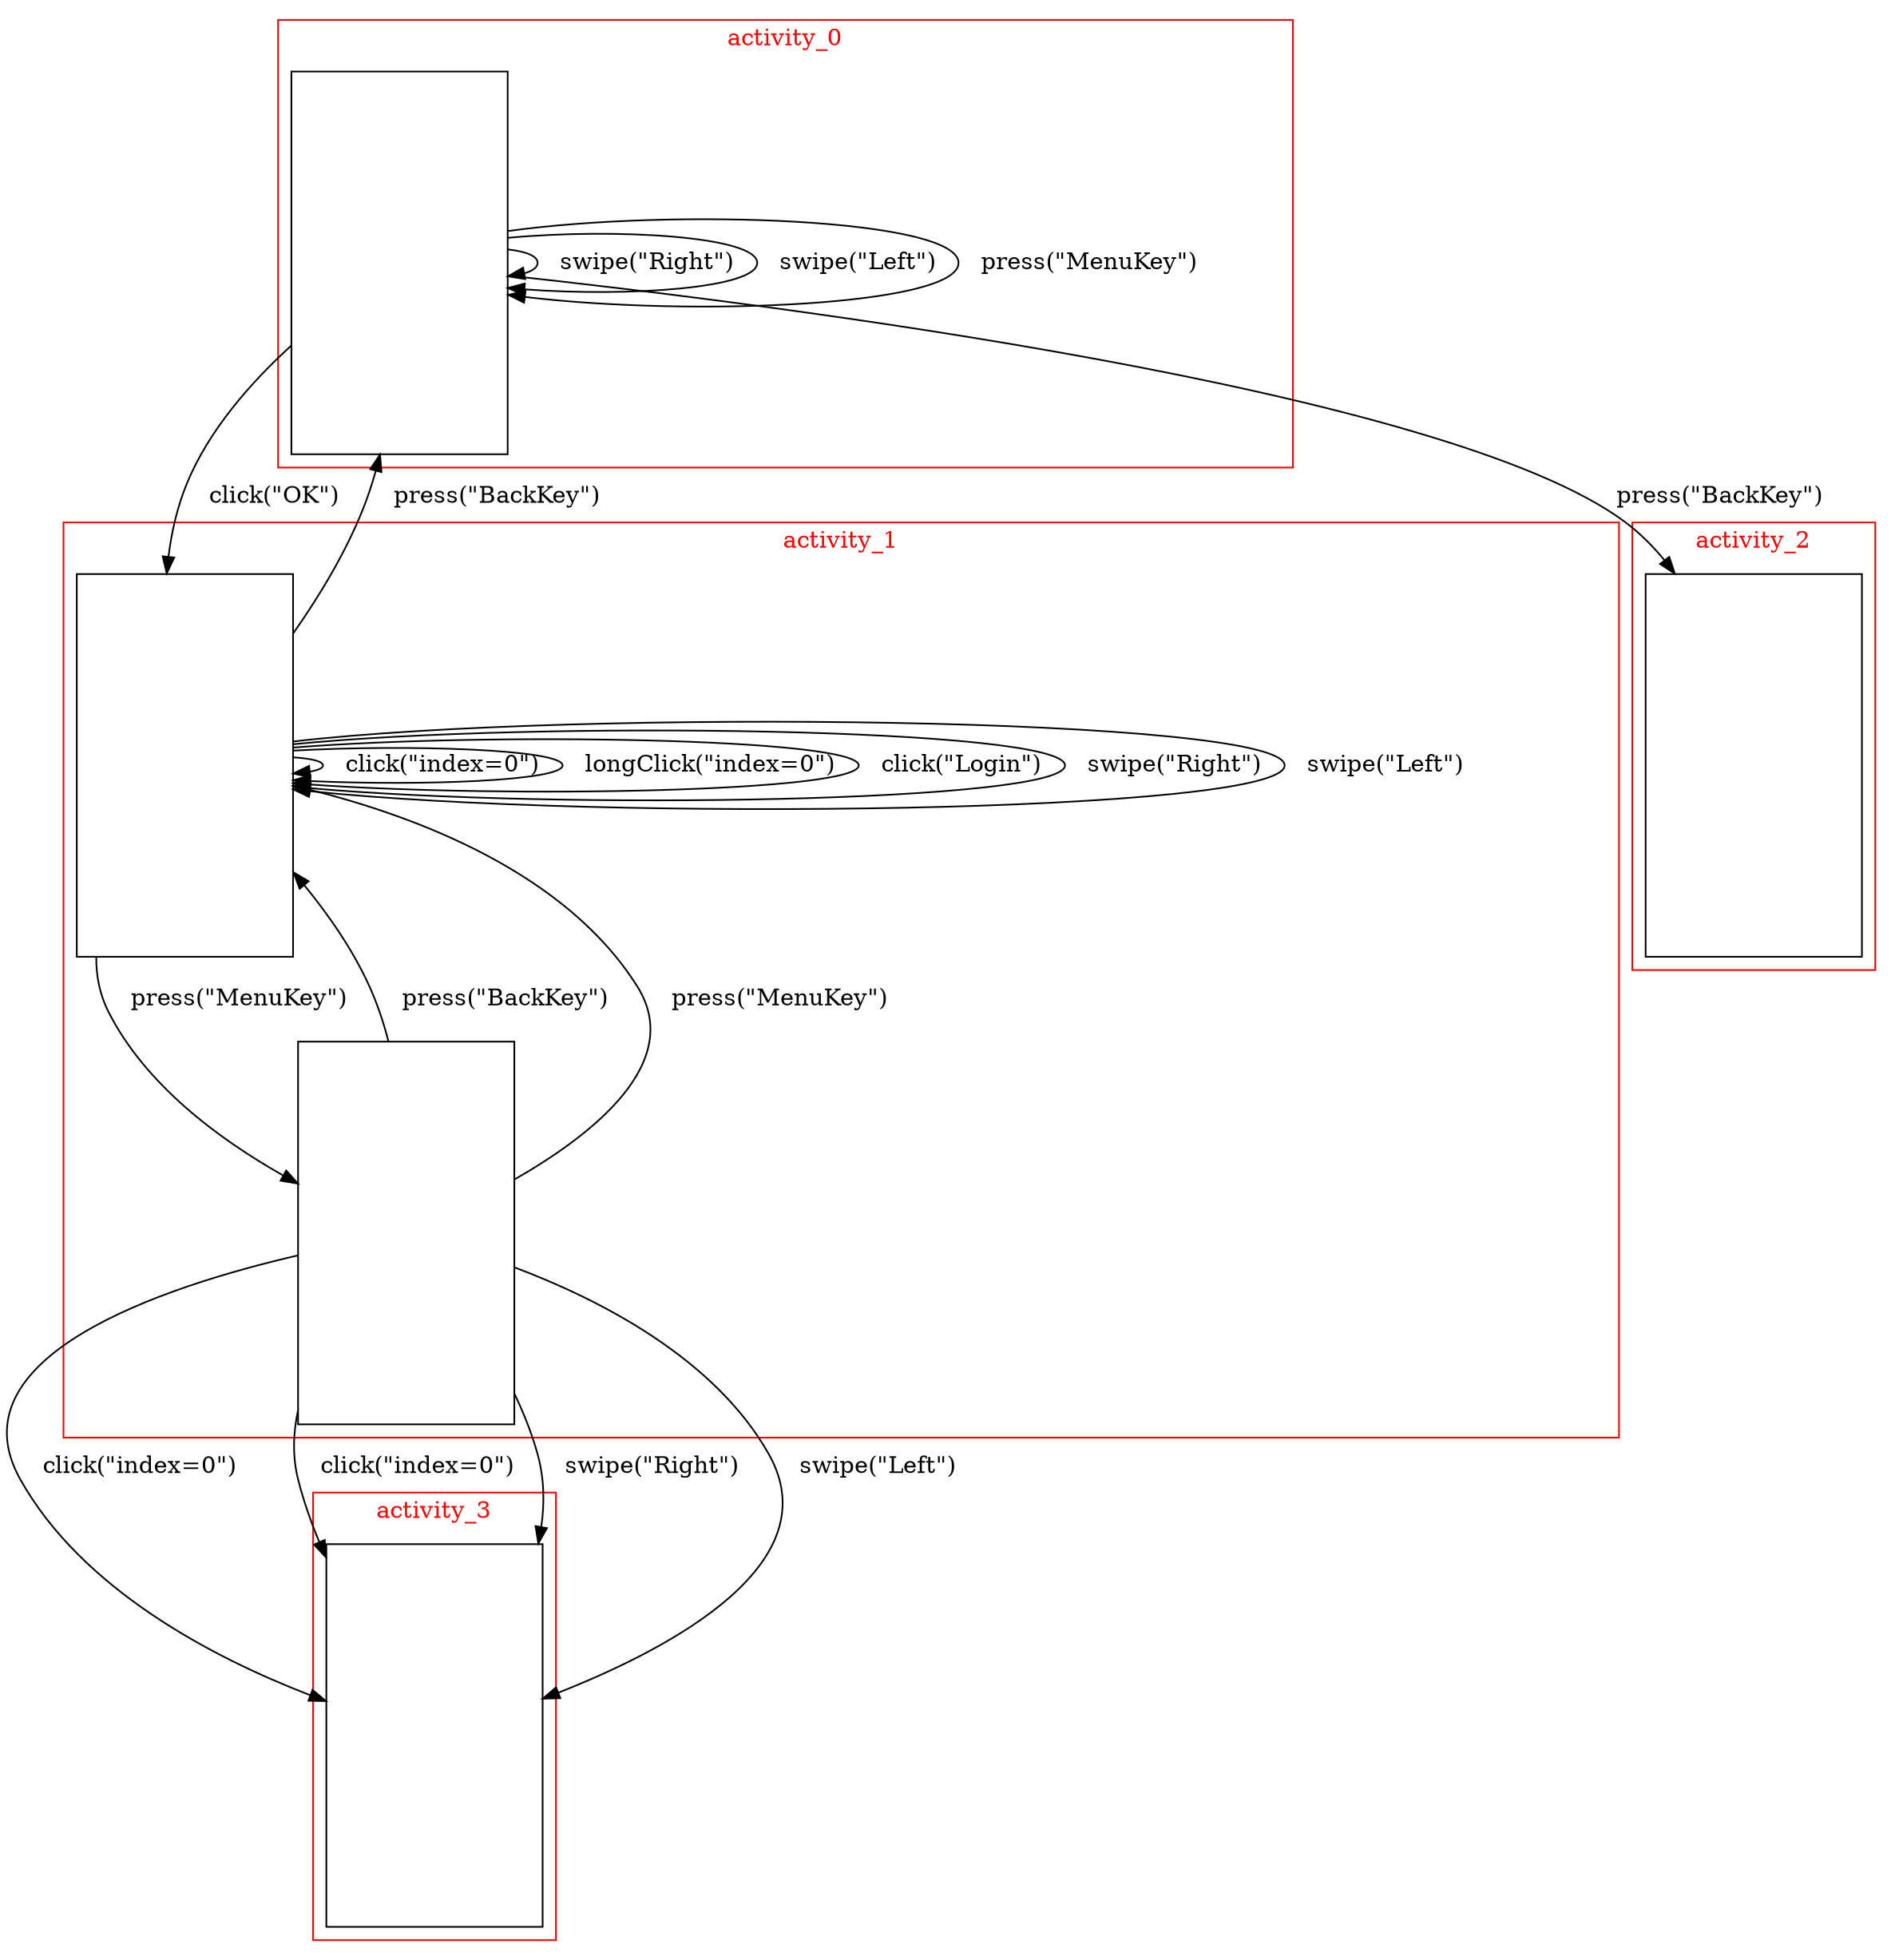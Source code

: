 digraph g {
graph [color=red];
imagepath = "C:\Users\Roger\Desktop\workspace\AndroidCrawler\gui_pages\20150609_105247";
subgraph cluster_0{
fontcolor = red;
label = "   activity_0   ";
state_0 [label="",shape=box,fixedsize=true,width=1.8,height=3.2,image="0.png",URL="0.png"];
}
subgraph cluster_1{
fontcolor = red;
label = "   activity_1   ";
state_1 [label="",shape=box,fixedsize=true,width=1.8,height=3.2,image="1.png",URL="1.png"];
state_12 [label="",shape=box,fixedsize=true,width=1.8,height=3.2,image="12.png",URL="12.png"];
}
subgraph cluster_2{
fontcolor = red;
label = "   activity_2   ";
state_final [label="",shape=box,fixedsize=true,width=1.8,height=3.2,image="-2.png",URL="-2.png"];
}
subgraph cluster_3{
fontcolor = red;
label = "   activity_3   ";
state_13 [label="",shape=box,fixedsize=true,width=1.8,height=3.2,image="13.png",URL="13.png"];
}
state_0 -> state_0 [label = "   swipe(\"Right\")   "];
state_0 -> state_0 [label = "   swipe(\"Left\")   "];
state_0 -> state_0 [label = "   press(\"MenuKey\")   "];
state_0 -> state_1 [label = "   click(\"OK\")   "];
state_0 -> state_final [label = "   press(\"BackKey\")   "];
state_1 -> state_1 [label = "   click(\"index=0\")   "];
state_1 -> state_1 [label = "   longClick(\"index=0\")   "];
state_1 -> state_1 [label = "   click(\"Login\")   "];
state_1 -> state_1 [label = "   swipe(\"Right\")   "];
state_1 -> state_1 [label = "   swipe(\"Left\")   "];
state_1 -> state_0 [label = "   press(\"BackKey\")   "];
state_1 -> state_12 [label = "   press(\"MenuKey\")   "];
state_12 -> state_1 [label = "   press(\"BackKey\")   "];
state_12 -> state_1 [label = "   press(\"MenuKey\")   "];
state_12 -> state_13 [label = "   click(\"index=0\")   "];
state_12 -> state_13 [label = "   click(\"index=0\")   "];
state_12 -> state_13 [label = "   swipe(\"Right\")   "];
state_12 -> state_13 [label = "   swipe(\"Left\")   "];
}
